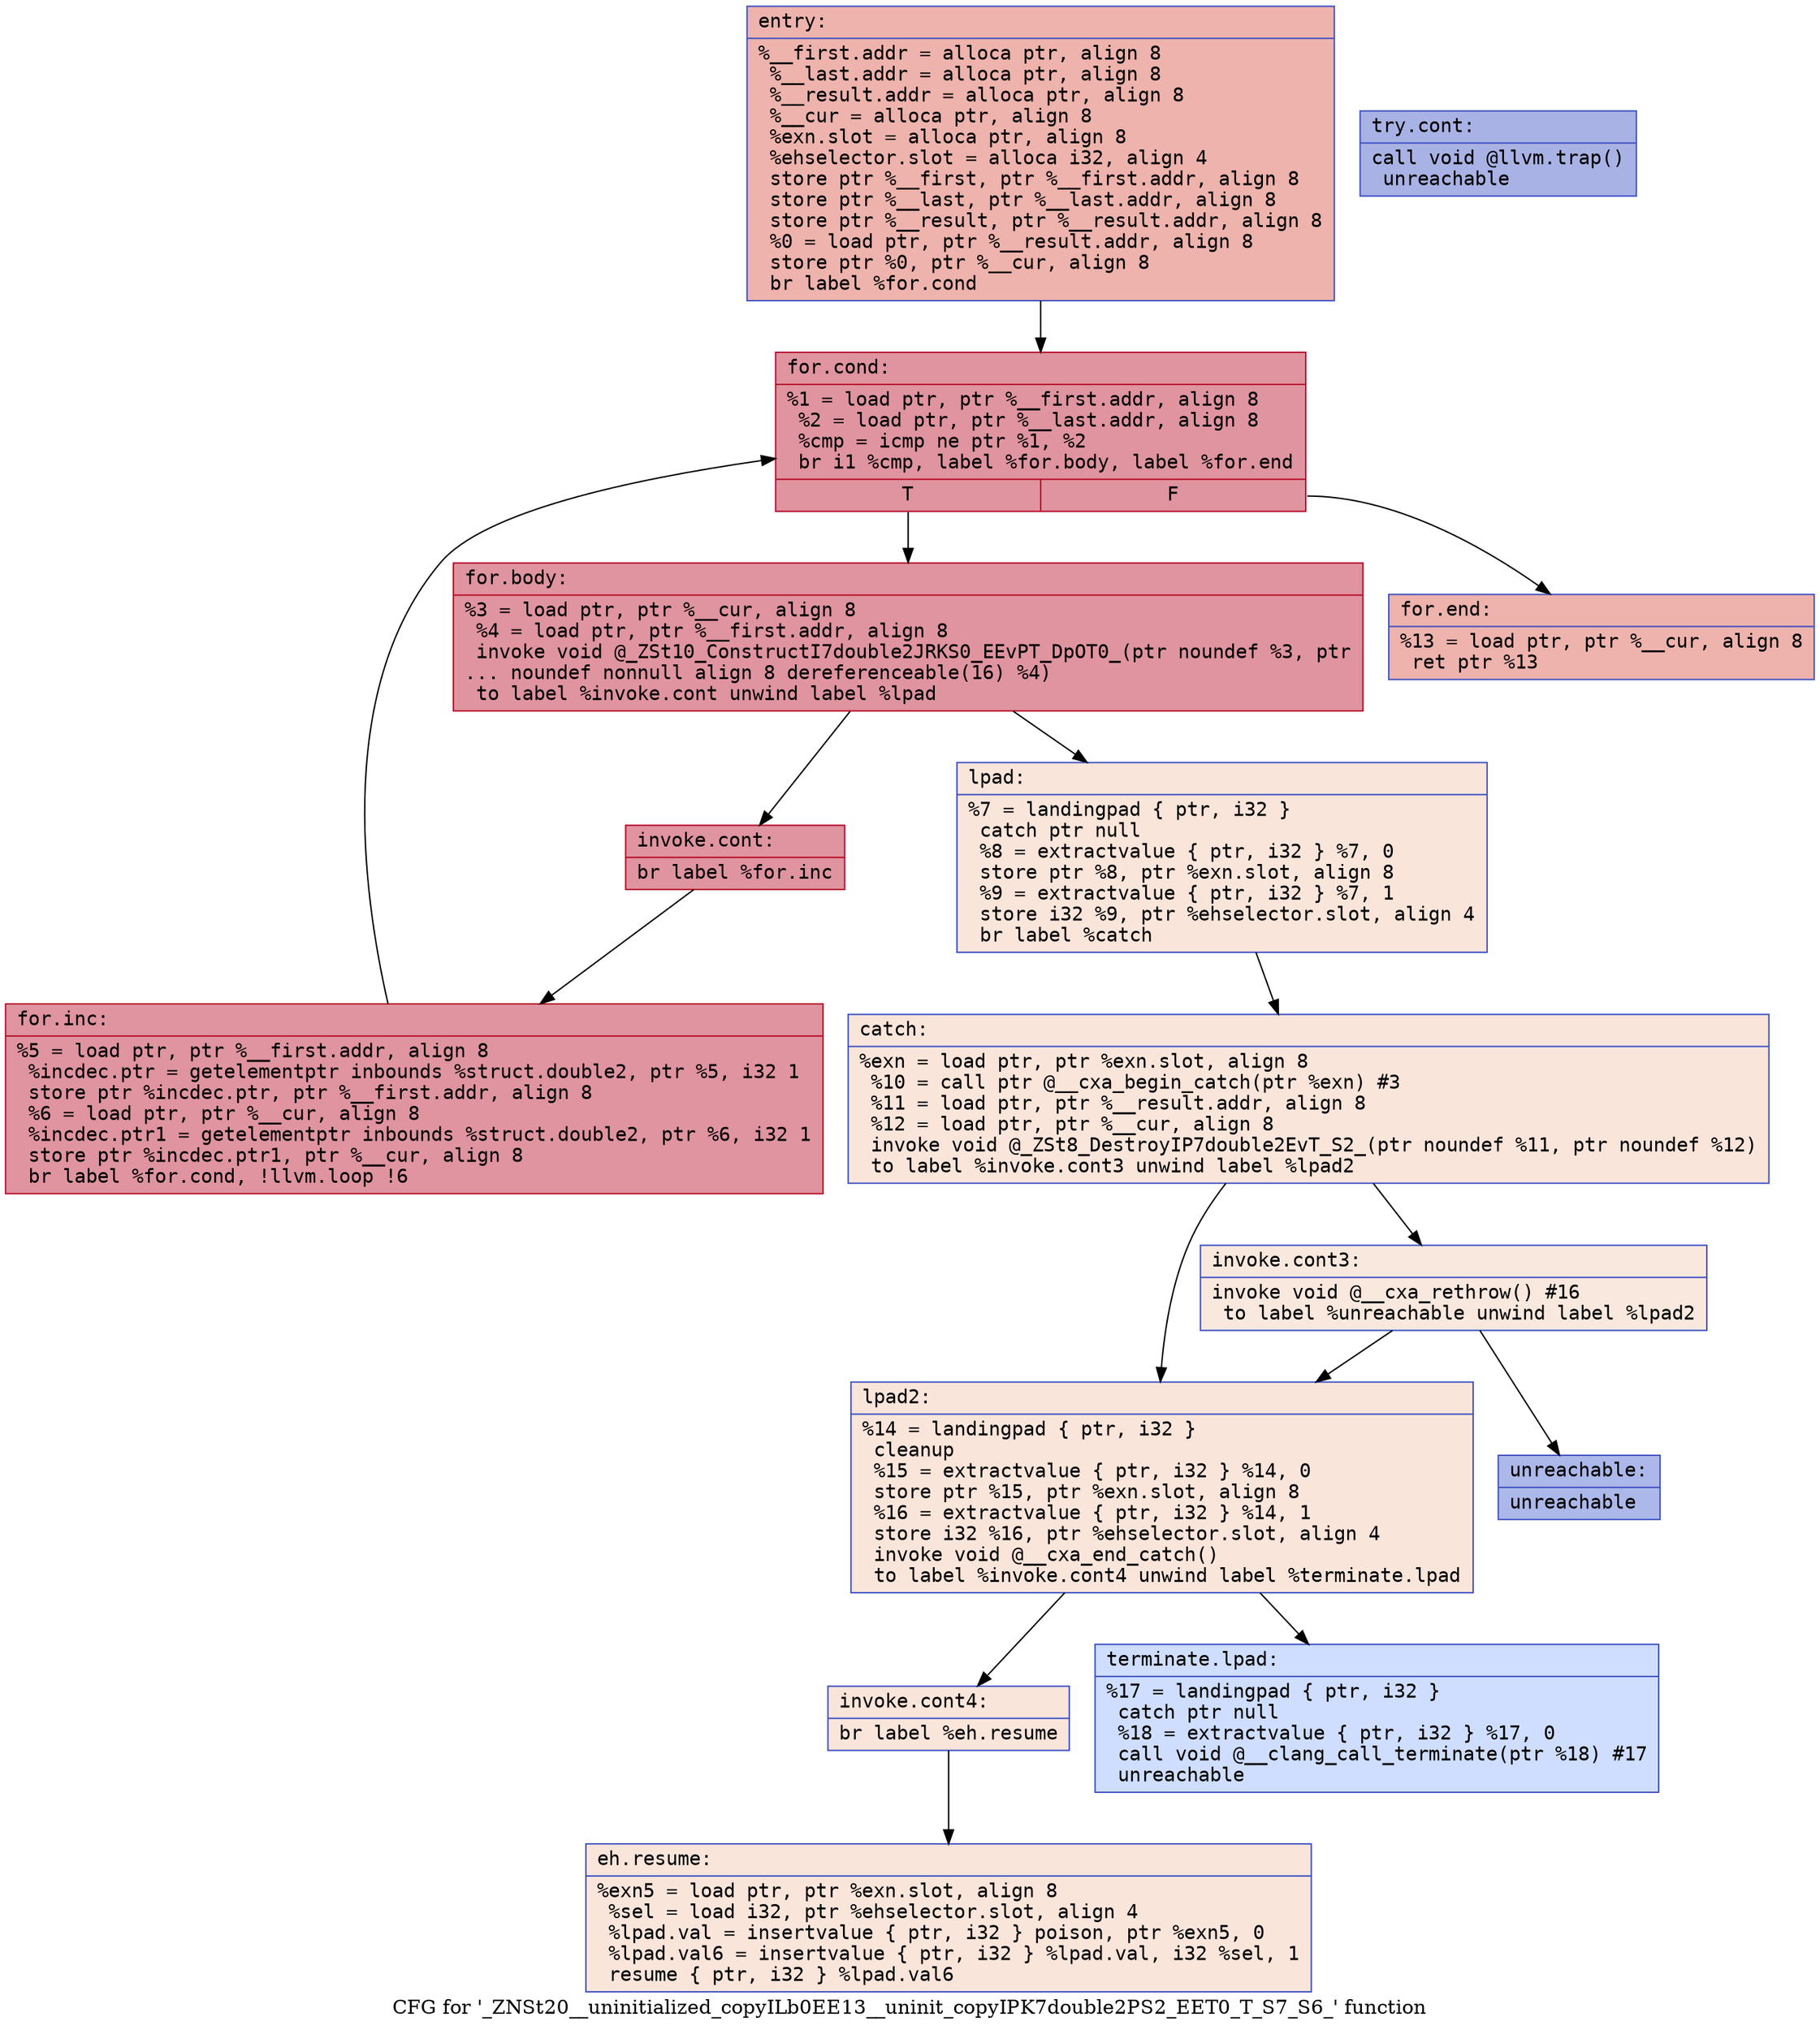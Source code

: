 digraph "CFG for '_ZNSt20__uninitialized_copyILb0EE13__uninit_copyIPK7double2PS2_EET0_T_S7_S6_' function" {
	label="CFG for '_ZNSt20__uninitialized_copyILb0EE13__uninit_copyIPK7double2PS2_EET0_T_S7_S6_' function";

	Node0x557992503560 [shape=record,color="#3d50c3ff", style=filled, fillcolor="#d6524470" fontname="Courier",label="{entry:\l|  %__first.addr = alloca ptr, align 8\l  %__last.addr = alloca ptr, align 8\l  %__result.addr = alloca ptr, align 8\l  %__cur = alloca ptr, align 8\l  %exn.slot = alloca ptr, align 8\l  %ehselector.slot = alloca i32, align 4\l  store ptr %__first, ptr %__first.addr, align 8\l  store ptr %__last, ptr %__last.addr, align 8\l  store ptr %__result, ptr %__result.addr, align 8\l  %0 = load ptr, ptr %__result.addr, align 8\l  store ptr %0, ptr %__cur, align 8\l  br label %for.cond\l}"];
	Node0x557992503560 -> Node0x557992503c10[tooltip="entry -> for.cond\nProbability 100.00%" ];
	Node0x557992503c10 [shape=record,color="#b70d28ff", style=filled, fillcolor="#b70d2870" fontname="Courier",label="{for.cond:\l|  %1 = load ptr, ptr %__first.addr, align 8\l  %2 = load ptr, ptr %__last.addr, align 8\l  %cmp = icmp ne ptr %1, %2\l  br i1 %cmp, label %for.body, label %for.end\l|{<s0>T|<s1>F}}"];
	Node0x557992503c10:s0 -> Node0x557992503eb0[tooltip="for.cond -> for.body\nProbability 96.88%" ];
	Node0x557992503c10:s1 -> Node0x5579925040d0[tooltip="for.cond -> for.end\nProbability 3.12%" ];
	Node0x557992503eb0 [shape=record,color="#b70d28ff", style=filled, fillcolor="#b70d2870" fontname="Courier",label="{for.body:\l|  %3 = load ptr, ptr %__cur, align 8\l  %4 = load ptr, ptr %__first.addr, align 8\l  invoke void @_ZSt10_ConstructI7double2JRKS0_EEvPT_DpOT0_(ptr noundef %3, ptr\l... noundef nonnull align 8 dereferenceable(16) %4)\l          to label %invoke.cont unwind label %lpad\l}"];
	Node0x557992503eb0 -> Node0x5579925042f0[tooltip="for.body -> invoke.cont\nProbability 100.00%" ];
	Node0x557992503eb0 -> Node0x557992504370[tooltip="for.body -> lpad\nProbability 0.00%" ];
	Node0x5579925042f0 [shape=record,color="#b70d28ff", style=filled, fillcolor="#b70d2870" fontname="Courier",label="{invoke.cont:\l|  br label %for.inc\l}"];
	Node0x5579925042f0 -> Node0x5579925045f0[tooltip="invoke.cont -> for.inc\nProbability 100.00%" ];
	Node0x5579925045f0 [shape=record,color="#b70d28ff", style=filled, fillcolor="#b70d2870" fontname="Courier",label="{for.inc:\l|  %5 = load ptr, ptr %__first.addr, align 8\l  %incdec.ptr = getelementptr inbounds %struct.double2, ptr %5, i32 1\l  store ptr %incdec.ptr, ptr %__first.addr, align 8\l  %6 = load ptr, ptr %__cur, align 8\l  %incdec.ptr1 = getelementptr inbounds %struct.double2, ptr %6, i32 1\l  store ptr %incdec.ptr1, ptr %__cur, align 8\l  br label %for.cond, !llvm.loop !6\l}"];
	Node0x5579925045f0 -> Node0x557992503c10[tooltip="for.inc -> for.cond\nProbability 100.00%" ];
	Node0x557992504370 [shape=record,color="#3d50c3ff", style=filled, fillcolor="#f4c5ad70" fontname="Courier",label="{lpad:\l|  %7 = landingpad \{ ptr, i32 \}\l          catch ptr null\l  %8 = extractvalue \{ ptr, i32 \} %7, 0\l  store ptr %8, ptr %exn.slot, align 8\l  %9 = extractvalue \{ ptr, i32 \} %7, 1\l  store i32 %9, ptr %ehselector.slot, align 4\l  br label %catch\l}"];
	Node0x557992504370 -> Node0x557992504e70[tooltip="lpad -> catch\nProbability 100.00%" ];
	Node0x557992504e70 [shape=record,color="#3d50c3ff", style=filled, fillcolor="#f4c5ad70" fontname="Courier",label="{catch:\l|  %exn = load ptr, ptr %exn.slot, align 8\l  %10 = call ptr @__cxa_begin_catch(ptr %exn) #3\l  %11 = load ptr, ptr %__result.addr, align 8\l  %12 = load ptr, ptr %__cur, align 8\l  invoke void @_ZSt8_DestroyIP7double2EvT_S2_(ptr noundef %11, ptr noundef %12)\l          to label %invoke.cont3 unwind label %lpad2\l}"];
	Node0x557992504e70 -> Node0x557992505230[tooltip="catch -> invoke.cont3\nProbability 50.00%" ];
	Node0x557992504e70 -> Node0x557992505280[tooltip="catch -> lpad2\nProbability 50.00%" ];
	Node0x557992505230 [shape=record,color="#3d50c3ff", style=filled, fillcolor="#f2cab570" fontname="Courier",label="{invoke.cont3:\l|  invoke void @__cxa_rethrow() #16\l          to label %unreachable unwind label %lpad2\l}"];
	Node0x557992505230 -> Node0x5579925054f0[tooltip="invoke.cont3 -> unreachable\nProbability 0.00%" ];
	Node0x557992505230 -> Node0x557992505280[tooltip="invoke.cont3 -> lpad2\nProbability 100.00%" ];
	Node0x5579925040d0 [shape=record,color="#3d50c3ff", style=filled, fillcolor="#d6524470" fontname="Courier",label="{for.end:\l|  %13 = load ptr, ptr %__cur, align 8\l  ret ptr %13\l}"];
	Node0x557992505280 [shape=record,color="#3d50c3ff", style=filled, fillcolor="#f4c5ad70" fontname="Courier",label="{lpad2:\l|  %14 = landingpad \{ ptr, i32 \}\l          cleanup\l  %15 = extractvalue \{ ptr, i32 \} %14, 0\l  store ptr %15, ptr %exn.slot, align 8\l  %16 = extractvalue \{ ptr, i32 \} %14, 1\l  store i32 %16, ptr %ehselector.slot, align 4\l  invoke void @__cxa_end_catch()\l          to label %invoke.cont4 unwind label %terminate.lpad\l}"];
	Node0x557992505280 -> Node0x5579925059a0[tooltip="lpad2 -> invoke.cont4\nProbability 100.00%" ];
	Node0x557992505280 -> Node0x557992503f30[tooltip="lpad2 -> terminate.lpad\nProbability 0.00%" ];
	Node0x5579925059a0 [shape=record,color="#3d50c3ff", style=filled, fillcolor="#f4c5ad70" fontname="Courier",label="{invoke.cont4:\l|  br label %eh.resume\l}"];
	Node0x5579925059a0 -> Node0x557992505dd0[tooltip="invoke.cont4 -> eh.resume\nProbability 100.00%" ];
	Node0x557992505e90 [shape=record,color="#3d50c3ff", style=filled, fillcolor="#3d50c370" fontname="Courier",label="{try.cont:\l|  call void @llvm.trap()\l  unreachable\l}"];
	Node0x557992505dd0 [shape=record,color="#3d50c3ff", style=filled, fillcolor="#f4c5ad70" fontname="Courier",label="{eh.resume:\l|  %exn5 = load ptr, ptr %exn.slot, align 8\l  %sel = load i32, ptr %ehselector.slot, align 4\l  %lpad.val = insertvalue \{ ptr, i32 \} poison, ptr %exn5, 0\l  %lpad.val6 = insertvalue \{ ptr, i32 \} %lpad.val, i32 %sel, 1\l  resume \{ ptr, i32 \} %lpad.val6\l}"];
	Node0x557992503f30 [shape=record,color="#3d50c3ff", style=filled, fillcolor="#93b5fe70" fontname="Courier",label="{terminate.lpad:\l|  %17 = landingpad \{ ptr, i32 \}\l          catch ptr null\l  %18 = extractvalue \{ ptr, i32 \} %17, 0\l  call void @__clang_call_terminate(ptr %18) #17\l  unreachable\l}"];
	Node0x5579925054f0 [shape=record,color="#3d50c3ff", style=filled, fillcolor="#465ecf70" fontname="Courier",label="{unreachable:\l|  unreachable\l}"];
}
